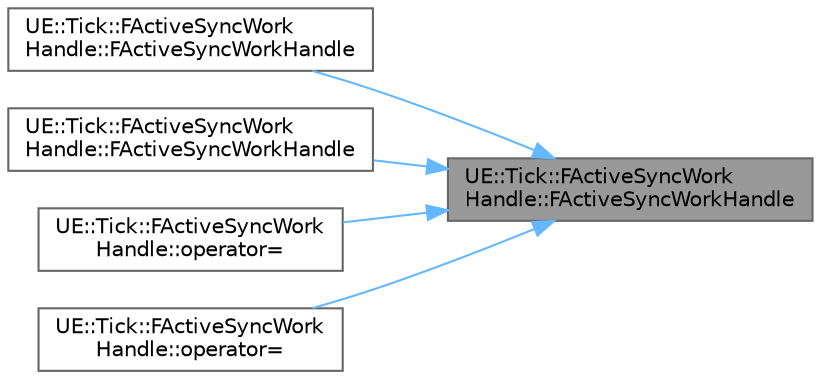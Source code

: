 digraph "UE::Tick::FActiveSyncWorkHandle::FActiveSyncWorkHandle"
{
 // INTERACTIVE_SVG=YES
 // LATEX_PDF_SIZE
  bgcolor="transparent";
  edge [fontname=Helvetica,fontsize=10,labelfontname=Helvetica,labelfontsize=10];
  node [fontname=Helvetica,fontsize=10,shape=box,height=0.2,width=0.4];
  rankdir="RL";
  Node1 [id="Node000001",label="UE::Tick::FActiveSyncWork\lHandle::FActiveSyncWorkHandle",height=0.2,width=0.4,color="gray40", fillcolor="grey60", style="filled", fontcolor="black",tooltip=" "];
  Node1 -> Node2 [id="edge1_Node000001_Node000002",dir="back",color="steelblue1",style="solid",tooltip=" "];
  Node2 [id="Node000002",label="UE::Tick::FActiveSyncWork\lHandle::FActiveSyncWorkHandle",height=0.2,width=0.4,color="grey40", fillcolor="white", style="filled",URL="$dd/df5/structUE_1_1Tick_1_1FActiveSyncWorkHandle.html#a381fcb9528d86105d7c753781d5db527",tooltip=" "];
  Node1 -> Node3 [id="edge2_Node000001_Node000003",dir="back",color="steelblue1",style="solid",tooltip=" "];
  Node3 [id="Node000003",label="UE::Tick::FActiveSyncWork\lHandle::FActiveSyncWorkHandle",height=0.2,width=0.4,color="grey40", fillcolor="white", style="filled",URL="$dd/df5/structUE_1_1Tick_1_1FActiveSyncWorkHandle.html#a357b02a272e1dedb3ac10786ce054773",tooltip=" "];
  Node1 -> Node4 [id="edge3_Node000001_Node000004",dir="back",color="steelblue1",style="solid",tooltip=" "];
  Node4 [id="Node000004",label="UE::Tick::FActiveSyncWork\lHandle::operator=",height=0.2,width=0.4,color="grey40", fillcolor="white", style="filled",URL="$dd/df5/structUE_1_1Tick_1_1FActiveSyncWorkHandle.html#a0e408a86d3cb6069594ffec38695e019",tooltip=" "];
  Node1 -> Node5 [id="edge4_Node000001_Node000005",dir="back",color="steelblue1",style="solid",tooltip=" "];
  Node5 [id="Node000005",label="UE::Tick::FActiveSyncWork\lHandle::operator=",height=0.2,width=0.4,color="grey40", fillcolor="white", style="filled",URL="$dd/df5/structUE_1_1Tick_1_1FActiveSyncWorkHandle.html#a1d50786248387c78d34f5c37ff270748",tooltip=" "];
}
